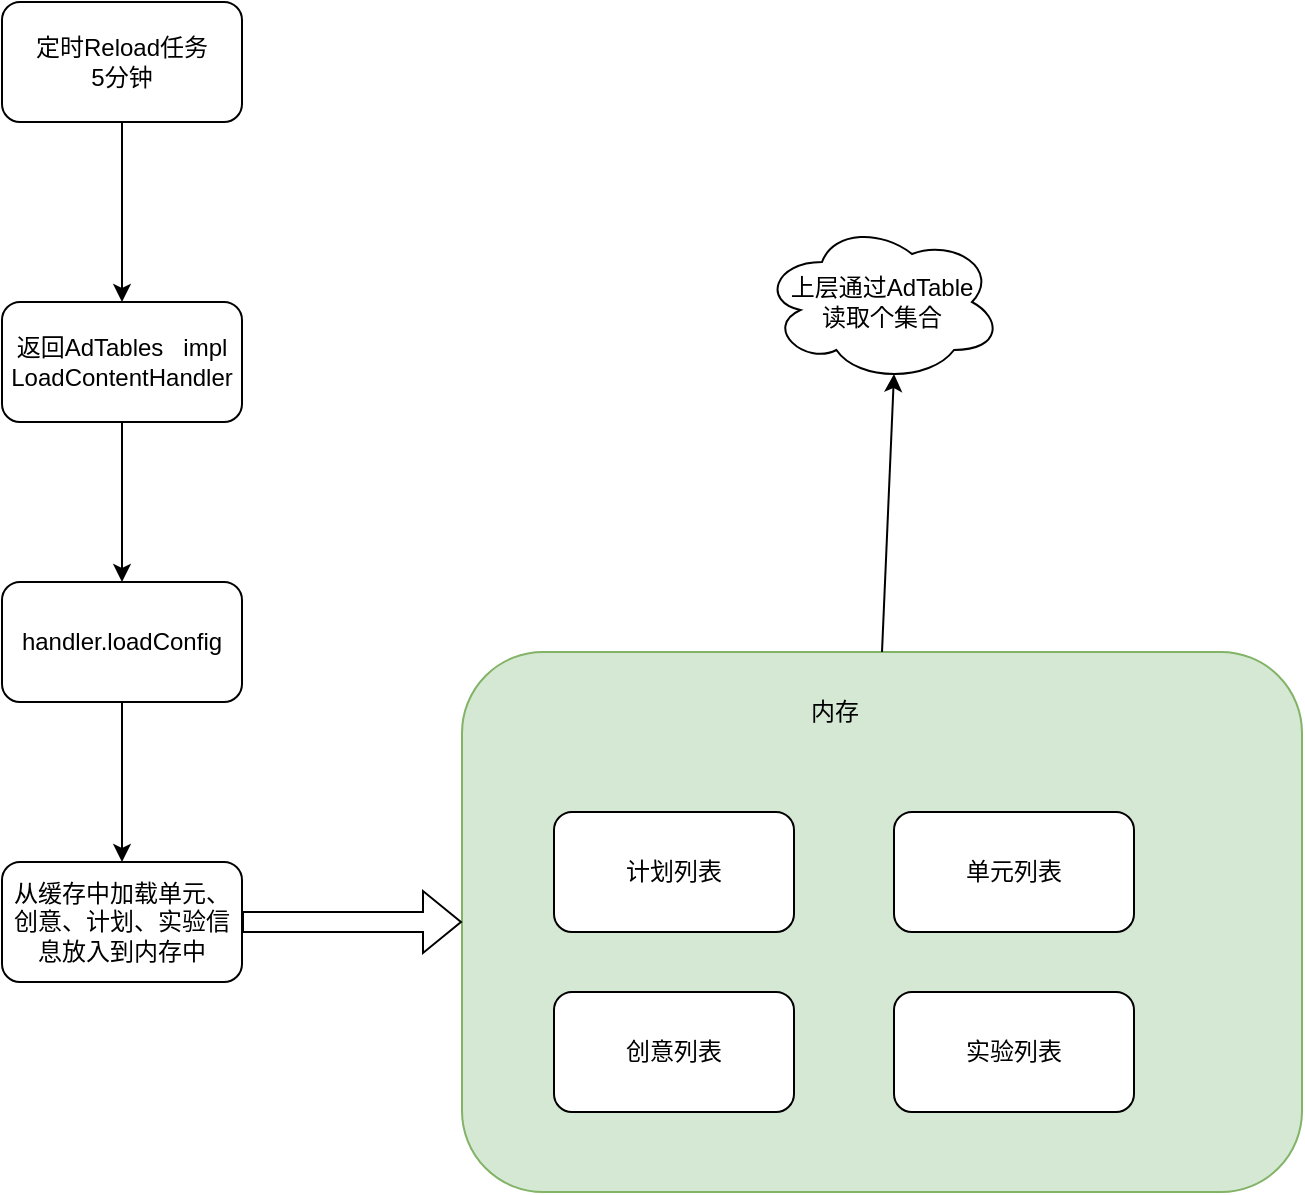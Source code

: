 <mxfile version="17.2.2" type="github">
  <diagram id="C5RBs43oDa-KdzZeNtuy" name="Page-1">
    <mxGraphModel dx="946" dy="646" grid="1" gridSize="10" guides="1" tooltips="1" connect="1" arrows="1" fold="1" page="1" pageScale="1" pageWidth="827" pageHeight="1169" math="0" shadow="0">
      <root>
        <mxCell id="WIyWlLk6GJQsqaUBKTNV-0" />
        <mxCell id="WIyWlLk6GJQsqaUBKTNV-1" parent="WIyWlLk6GJQsqaUBKTNV-0" />
        <mxCell id="6c3UcR52rL2qMj75YQcJ-1" value="" style="rounded=1;whiteSpace=wrap;html=1;fillColor=#d5e8d4;strokeColor=#82b366;" vertex="1" parent="WIyWlLk6GJQsqaUBKTNV-1">
          <mxGeometry x="310" y="445" width="420" height="270" as="geometry" />
        </mxCell>
        <mxCell id="6c3UcR52rL2qMj75YQcJ-5" value="" style="edgeStyle=orthogonalEdgeStyle;rounded=0;orthogonalLoop=1;jettySize=auto;html=1;" edge="1" parent="WIyWlLk6GJQsqaUBKTNV-1" source="6c3UcR52rL2qMj75YQcJ-2" target="6c3UcR52rL2qMj75YQcJ-4">
          <mxGeometry relative="1" as="geometry" />
        </mxCell>
        <mxCell id="6c3UcR52rL2qMj75YQcJ-2" value="定时Reload任务&lt;br&gt;5分钟" style="rounded=1;whiteSpace=wrap;html=1;" vertex="1" parent="WIyWlLk6GJQsqaUBKTNV-1">
          <mxGeometry x="80" y="120" width="120" height="60" as="geometry" />
        </mxCell>
        <mxCell id="6c3UcR52rL2qMj75YQcJ-8" value="" style="edgeStyle=orthogonalEdgeStyle;rounded=0;orthogonalLoop=1;jettySize=auto;html=1;" edge="1" parent="WIyWlLk6GJQsqaUBKTNV-1" source="6c3UcR52rL2qMj75YQcJ-4" target="6c3UcR52rL2qMj75YQcJ-7">
          <mxGeometry relative="1" as="geometry" />
        </mxCell>
        <mxCell id="6c3UcR52rL2qMj75YQcJ-4" value="返回AdTables&amp;nbsp; &amp;nbsp;impl LoadContentHandler" style="rounded=1;whiteSpace=wrap;html=1;" vertex="1" parent="WIyWlLk6GJQsqaUBKTNV-1">
          <mxGeometry x="80" y="270" width="120" height="60" as="geometry" />
        </mxCell>
        <mxCell id="6c3UcR52rL2qMj75YQcJ-6" value="内存" style="text;html=1;resizable=0;autosize=1;align=center;verticalAlign=middle;points=[];fillColor=none;strokeColor=none;rounded=0;" vertex="1" parent="WIyWlLk6GJQsqaUBKTNV-1">
          <mxGeometry x="476" y="465" width="40" height="20" as="geometry" />
        </mxCell>
        <mxCell id="6c3UcR52rL2qMj75YQcJ-10" value="" style="edgeStyle=orthogonalEdgeStyle;rounded=0;orthogonalLoop=1;jettySize=auto;html=1;" edge="1" parent="WIyWlLk6GJQsqaUBKTNV-1" source="6c3UcR52rL2qMj75YQcJ-7" target="6c3UcR52rL2qMj75YQcJ-9">
          <mxGeometry relative="1" as="geometry" />
        </mxCell>
        <mxCell id="6c3UcR52rL2qMj75YQcJ-7" value="handler.loadConfig" style="whiteSpace=wrap;html=1;rounded=1;" vertex="1" parent="WIyWlLk6GJQsqaUBKTNV-1">
          <mxGeometry x="80" y="410" width="120" height="60" as="geometry" />
        </mxCell>
        <mxCell id="6c3UcR52rL2qMj75YQcJ-9" value="从缓存中加载单元、创意、计划、实验信息放入到内存中" style="whiteSpace=wrap;html=1;rounded=1;" vertex="1" parent="WIyWlLk6GJQsqaUBKTNV-1">
          <mxGeometry x="80" y="550" width="120" height="60" as="geometry" />
        </mxCell>
        <mxCell id="6c3UcR52rL2qMj75YQcJ-11" value="计划列表" style="rounded=1;whiteSpace=wrap;html=1;" vertex="1" parent="WIyWlLk6GJQsqaUBKTNV-1">
          <mxGeometry x="356" y="525" width="120" height="60" as="geometry" />
        </mxCell>
        <mxCell id="6c3UcR52rL2qMj75YQcJ-12" value="单元列表" style="rounded=1;whiteSpace=wrap;html=1;" vertex="1" parent="WIyWlLk6GJQsqaUBKTNV-1">
          <mxGeometry x="526" y="525" width="120" height="60" as="geometry" />
        </mxCell>
        <mxCell id="6c3UcR52rL2qMj75YQcJ-13" value="创意列表" style="rounded=1;whiteSpace=wrap;html=1;" vertex="1" parent="WIyWlLk6GJQsqaUBKTNV-1">
          <mxGeometry x="356" y="615" width="120" height="60" as="geometry" />
        </mxCell>
        <mxCell id="6c3UcR52rL2qMj75YQcJ-14" value="实验列表" style="rounded=1;whiteSpace=wrap;html=1;" vertex="1" parent="WIyWlLk6GJQsqaUBKTNV-1">
          <mxGeometry x="526" y="615" width="120" height="60" as="geometry" />
        </mxCell>
        <mxCell id="6c3UcR52rL2qMj75YQcJ-17" value="" style="shape=flexArrow;endArrow=classic;html=1;rounded=0;entryX=0;entryY=0.5;entryDx=0;entryDy=0;exitX=1;exitY=0.5;exitDx=0;exitDy=0;" edge="1" parent="WIyWlLk6GJQsqaUBKTNV-1" source="6c3UcR52rL2qMj75YQcJ-9" target="6c3UcR52rL2qMj75YQcJ-1">
          <mxGeometry width="50" height="50" relative="1" as="geometry">
            <mxPoint x="210" y="610" as="sourcePoint" />
            <mxPoint x="260" y="560" as="targetPoint" />
          </mxGeometry>
        </mxCell>
        <mxCell id="6c3UcR52rL2qMj75YQcJ-18" value="" style="endArrow=classic;html=1;rounded=0;exitX=0.5;exitY=0;exitDx=0;exitDy=0;entryX=0.55;entryY=0.95;entryDx=0;entryDy=0;entryPerimeter=0;" edge="1" parent="WIyWlLk6GJQsqaUBKTNV-1" source="6c3UcR52rL2qMj75YQcJ-1" target="6c3UcR52rL2qMj75YQcJ-19">
          <mxGeometry width="50" height="50" relative="1" as="geometry">
            <mxPoint x="500" y="420" as="sourcePoint" />
            <mxPoint x="520" y="340" as="targetPoint" />
          </mxGeometry>
        </mxCell>
        <mxCell id="6c3UcR52rL2qMj75YQcJ-19" value="上层通过AdTable&lt;br&gt;读取个集合" style="ellipse;shape=cloud;whiteSpace=wrap;html=1;" vertex="1" parent="WIyWlLk6GJQsqaUBKTNV-1">
          <mxGeometry x="460" y="230" width="120" height="80" as="geometry" />
        </mxCell>
      </root>
    </mxGraphModel>
  </diagram>
</mxfile>
